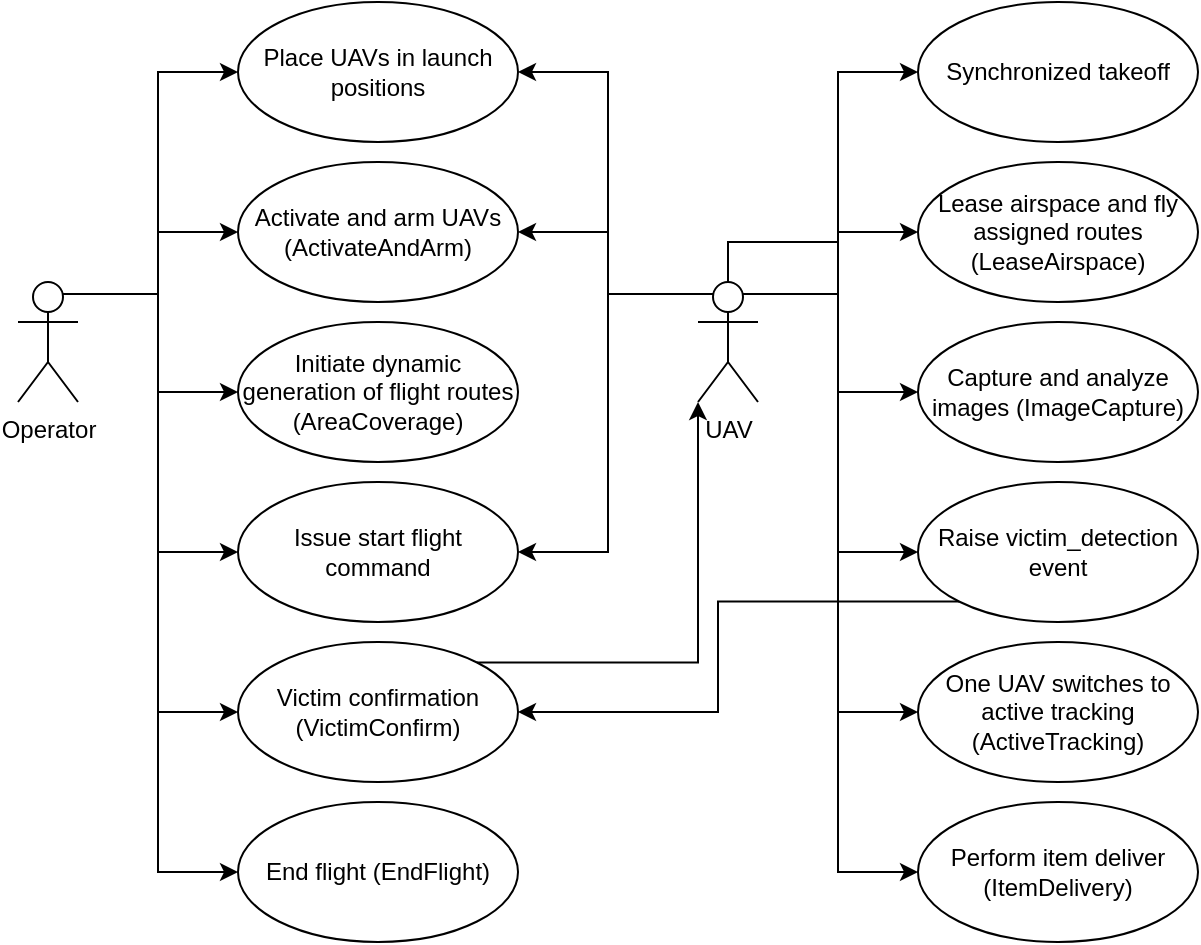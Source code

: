 <mxfile version="22.0.4" type="device">
  <diagram name="Page-1" id="JzSOF6DtSkQbbOb8SGvp">
    <mxGraphModel dx="2074" dy="1178" grid="1" gridSize="10" guides="1" tooltips="1" connect="1" arrows="1" fold="1" page="1" pageScale="1" pageWidth="827" pageHeight="1169" math="0" shadow="0">
      <root>
        <mxCell id="0" />
        <mxCell id="1" parent="0" />
        <mxCell id="k9rH9fcaf9SRxj4JcSs--19" style="edgeStyle=orthogonalEdgeStyle;rounded=0;orthogonalLoop=1;jettySize=auto;html=1;exitX=0.75;exitY=0.1;exitDx=0;exitDy=0;exitPerimeter=0;entryX=0;entryY=0.5;entryDx=0;entryDy=0;" edge="1" parent="1" source="k9rH9fcaf9SRxj4JcSs--16" target="k9rH9fcaf9SRxj4JcSs--18">
          <mxGeometry relative="1" as="geometry" />
        </mxCell>
        <mxCell id="k9rH9fcaf9SRxj4JcSs--21" style="edgeStyle=orthogonalEdgeStyle;rounded=0;orthogonalLoop=1;jettySize=auto;html=1;exitX=0.75;exitY=0.1;exitDx=0;exitDy=0;exitPerimeter=0;entryX=0;entryY=0.5;entryDx=0;entryDy=0;" edge="1" parent="1" source="k9rH9fcaf9SRxj4JcSs--16" target="k9rH9fcaf9SRxj4JcSs--20">
          <mxGeometry relative="1" as="geometry" />
        </mxCell>
        <mxCell id="k9rH9fcaf9SRxj4JcSs--23" style="edgeStyle=orthogonalEdgeStyle;rounded=0;orthogonalLoop=1;jettySize=auto;html=1;exitX=0.75;exitY=0.1;exitDx=0;exitDy=0;exitPerimeter=0;" edge="1" parent="1" source="k9rH9fcaf9SRxj4JcSs--16" target="k9rH9fcaf9SRxj4JcSs--22">
          <mxGeometry relative="1" as="geometry" />
        </mxCell>
        <mxCell id="k9rH9fcaf9SRxj4JcSs--36" style="edgeStyle=orthogonalEdgeStyle;rounded=0;orthogonalLoop=1;jettySize=auto;html=1;exitX=0.75;exitY=0.1;exitDx=0;exitDy=0;exitPerimeter=0;entryX=0;entryY=0.5;entryDx=0;entryDy=0;" edge="1" parent="1" source="k9rH9fcaf9SRxj4JcSs--16" target="k9rH9fcaf9SRxj4JcSs--35">
          <mxGeometry relative="1" as="geometry" />
        </mxCell>
        <mxCell id="k9rH9fcaf9SRxj4JcSs--48" style="edgeStyle=orthogonalEdgeStyle;rounded=0;orthogonalLoop=1;jettySize=auto;html=1;exitX=0.75;exitY=0.1;exitDx=0;exitDy=0;exitPerimeter=0;entryX=0;entryY=0.5;entryDx=0;entryDy=0;" edge="1" parent="1" source="k9rH9fcaf9SRxj4JcSs--16" target="k9rH9fcaf9SRxj4JcSs--47">
          <mxGeometry relative="1" as="geometry" />
        </mxCell>
        <mxCell id="k9rH9fcaf9SRxj4JcSs--60" style="edgeStyle=orthogonalEdgeStyle;rounded=0;orthogonalLoop=1;jettySize=auto;html=1;exitX=0.75;exitY=0.1;exitDx=0;exitDy=0;exitPerimeter=0;entryX=0;entryY=0.5;entryDx=0;entryDy=0;" edge="1" parent="1" source="k9rH9fcaf9SRxj4JcSs--16" target="k9rH9fcaf9SRxj4JcSs--59">
          <mxGeometry relative="1" as="geometry" />
        </mxCell>
        <mxCell id="k9rH9fcaf9SRxj4JcSs--16" value="Operator" style="shape=umlActor;verticalLabelPosition=bottom;verticalAlign=top;html=1;" vertex="1" parent="1">
          <mxGeometry x="90" y="200" width="30" height="60" as="geometry" />
        </mxCell>
        <mxCell id="k9rH9fcaf9SRxj4JcSs--39" style="edgeStyle=orthogonalEdgeStyle;rounded=0;orthogonalLoop=1;jettySize=auto;html=1;exitX=0.75;exitY=0.1;exitDx=0;exitDy=0;exitPerimeter=0;entryX=0;entryY=0.5;entryDx=0;entryDy=0;" edge="1" parent="1" source="k9rH9fcaf9SRxj4JcSs--17" target="k9rH9fcaf9SRxj4JcSs--24">
          <mxGeometry relative="1" as="geometry" />
        </mxCell>
        <mxCell id="k9rH9fcaf9SRxj4JcSs--41" style="edgeStyle=orthogonalEdgeStyle;rounded=0;orthogonalLoop=1;jettySize=auto;html=1;exitX=0.25;exitY=0.1;exitDx=0;exitDy=0;exitPerimeter=0;entryX=1;entryY=0.5;entryDx=0;entryDy=0;" edge="1" parent="1" source="k9rH9fcaf9SRxj4JcSs--17" target="k9rH9fcaf9SRxj4JcSs--18">
          <mxGeometry relative="1" as="geometry" />
        </mxCell>
        <mxCell id="k9rH9fcaf9SRxj4JcSs--42" style="edgeStyle=orthogonalEdgeStyle;rounded=0;orthogonalLoop=1;jettySize=auto;html=1;exitX=0.75;exitY=0.1;exitDx=0;exitDy=0;exitPerimeter=0;entryX=0;entryY=0.5;entryDx=0;entryDy=0;" edge="1" parent="1" source="k9rH9fcaf9SRxj4JcSs--17" target="k9rH9fcaf9SRxj4JcSs--26">
          <mxGeometry relative="1" as="geometry" />
        </mxCell>
        <mxCell id="k9rH9fcaf9SRxj4JcSs--43" style="edgeStyle=orthogonalEdgeStyle;rounded=0;orthogonalLoop=1;jettySize=auto;html=1;exitX=0.75;exitY=0.1;exitDx=0;exitDy=0;exitPerimeter=0;entryX=0;entryY=0.5;entryDx=0;entryDy=0;" edge="1" parent="1" source="k9rH9fcaf9SRxj4JcSs--17" target="k9rH9fcaf9SRxj4JcSs--28">
          <mxGeometry relative="1" as="geometry" />
        </mxCell>
        <mxCell id="k9rH9fcaf9SRxj4JcSs--44" style="edgeStyle=orthogonalEdgeStyle;rounded=0;orthogonalLoop=1;jettySize=auto;html=1;exitX=0.75;exitY=0.1;exitDx=0;exitDy=0;exitPerimeter=0;entryX=0;entryY=0.5;entryDx=0;entryDy=0;" edge="1" parent="1" source="k9rH9fcaf9SRxj4JcSs--17" target="k9rH9fcaf9SRxj4JcSs--30">
          <mxGeometry relative="1" as="geometry" />
        </mxCell>
        <mxCell id="k9rH9fcaf9SRxj4JcSs--45" style="edgeStyle=orthogonalEdgeStyle;rounded=0;orthogonalLoop=1;jettySize=auto;html=1;exitX=0.75;exitY=0.1;exitDx=0;exitDy=0;exitPerimeter=0;entryX=0;entryY=0.5;entryDx=0;entryDy=0;" edge="1" parent="1" source="k9rH9fcaf9SRxj4JcSs--17" target="k9rH9fcaf9SRxj4JcSs--32">
          <mxGeometry relative="1" as="geometry" />
        </mxCell>
        <mxCell id="k9rH9fcaf9SRxj4JcSs--46" style="edgeStyle=orthogonalEdgeStyle;rounded=0;orthogonalLoop=1;jettySize=auto;html=1;exitX=0.25;exitY=0.1;exitDx=0;exitDy=0;exitPerimeter=0;entryX=1;entryY=0.5;entryDx=0;entryDy=0;" edge="1" parent="1" source="k9rH9fcaf9SRxj4JcSs--17" target="k9rH9fcaf9SRxj4JcSs--20">
          <mxGeometry relative="1" as="geometry" />
        </mxCell>
        <mxCell id="k9rH9fcaf9SRxj4JcSs--50" style="edgeStyle=orthogonalEdgeStyle;rounded=0;orthogonalLoop=1;jettySize=auto;html=1;exitX=0.25;exitY=0.1;exitDx=0;exitDy=0;exitPerimeter=0;entryX=1;entryY=0.5;entryDx=0;entryDy=0;" edge="1" parent="1" source="k9rH9fcaf9SRxj4JcSs--17" target="k9rH9fcaf9SRxj4JcSs--47">
          <mxGeometry relative="1" as="geometry" />
        </mxCell>
        <mxCell id="k9rH9fcaf9SRxj4JcSs--58" style="edgeStyle=orthogonalEdgeStyle;rounded=0;orthogonalLoop=1;jettySize=auto;html=1;exitX=0.5;exitY=0;exitDx=0;exitDy=0;exitPerimeter=0;entryX=0;entryY=0.5;entryDx=0;entryDy=0;" edge="1" parent="1" source="k9rH9fcaf9SRxj4JcSs--17" target="k9rH9fcaf9SRxj4JcSs--57">
          <mxGeometry relative="1" as="geometry" />
        </mxCell>
        <mxCell id="k9rH9fcaf9SRxj4JcSs--17" value="UAV" style="shape=umlActor;verticalLabelPosition=bottom;verticalAlign=top;html=1;" vertex="1" parent="1">
          <mxGeometry x="430" y="200" width="30" height="60" as="geometry" />
        </mxCell>
        <mxCell id="k9rH9fcaf9SRxj4JcSs--18" value="Place UAVs in launch positions" style="ellipse;whiteSpace=wrap;html=1;" vertex="1" parent="1">
          <mxGeometry x="200" y="60" width="140" height="70" as="geometry" />
        </mxCell>
        <mxCell id="k9rH9fcaf9SRxj4JcSs--20" value="Activate and arm UAVs (ActivateAndArm)" style="ellipse;whiteSpace=wrap;html=1;" vertex="1" parent="1">
          <mxGeometry x="200" y="140" width="140" height="70" as="geometry" />
        </mxCell>
        <mxCell id="k9rH9fcaf9SRxj4JcSs--22" value="Initiate dynamic generation of flight routes (AreaCoverage)" style="ellipse;whiteSpace=wrap;html=1;" vertex="1" parent="1">
          <mxGeometry x="200" y="220" width="140" height="70" as="geometry" />
        </mxCell>
        <mxCell id="k9rH9fcaf9SRxj4JcSs--24" value="Synchronized takeoff" style="ellipse;whiteSpace=wrap;html=1;" vertex="1" parent="1">
          <mxGeometry x="540" y="60" width="140" height="70" as="geometry" />
        </mxCell>
        <mxCell id="k9rH9fcaf9SRxj4JcSs--26" value="Lease airspace and fly assigned routes (LeaseAirspace)" style="ellipse;whiteSpace=wrap;html=1;" vertex="1" parent="1">
          <mxGeometry x="540" y="140" width="140" height="70" as="geometry" />
        </mxCell>
        <mxCell id="k9rH9fcaf9SRxj4JcSs--28" value="Capture and analyze images (ImageCapture)" style="ellipse;whiteSpace=wrap;html=1;" vertex="1" parent="1">
          <mxGeometry x="540" y="220" width="140" height="70" as="geometry" />
        </mxCell>
        <mxCell id="k9rH9fcaf9SRxj4JcSs--54" style="edgeStyle=orthogonalEdgeStyle;rounded=0;orthogonalLoop=1;jettySize=auto;html=1;exitX=0;exitY=1;exitDx=0;exitDy=0;entryX=1;entryY=0.5;entryDx=0;entryDy=0;" edge="1" parent="1" source="k9rH9fcaf9SRxj4JcSs--30" target="k9rH9fcaf9SRxj4JcSs--35">
          <mxGeometry relative="1" as="geometry" />
        </mxCell>
        <mxCell id="k9rH9fcaf9SRxj4JcSs--30" value="Raise victim_detection event" style="ellipse;whiteSpace=wrap;html=1;" vertex="1" parent="1">
          <mxGeometry x="540" y="300" width="140" height="70" as="geometry" />
        </mxCell>
        <mxCell id="k9rH9fcaf9SRxj4JcSs--32" value="One UAV switches to active tracking (ActiveTracking)" style="ellipse;whiteSpace=wrap;html=1;" vertex="1" parent="1">
          <mxGeometry x="540" y="380" width="140" height="70" as="geometry" />
        </mxCell>
        <mxCell id="k9rH9fcaf9SRxj4JcSs--35" value="Victim confirmation (VictimConfirm)" style="ellipse;whiteSpace=wrap;html=1;" vertex="1" parent="1">
          <mxGeometry x="200" y="380" width="140" height="70" as="geometry" />
        </mxCell>
        <mxCell id="k9rH9fcaf9SRxj4JcSs--47" value="Issue start flight command" style="ellipse;whiteSpace=wrap;html=1;" vertex="1" parent="1">
          <mxGeometry x="200" y="300" width="140" height="70" as="geometry" />
        </mxCell>
        <mxCell id="k9rH9fcaf9SRxj4JcSs--56" style="edgeStyle=orthogonalEdgeStyle;rounded=0;orthogonalLoop=1;jettySize=auto;html=1;exitX=1;exitY=0;exitDx=0;exitDy=0;entryX=0;entryY=1;entryDx=0;entryDy=0;entryPerimeter=0;" edge="1" parent="1" source="k9rH9fcaf9SRxj4JcSs--35" target="k9rH9fcaf9SRxj4JcSs--17">
          <mxGeometry relative="1" as="geometry" />
        </mxCell>
        <mxCell id="k9rH9fcaf9SRxj4JcSs--57" value="Perform item deliver (ItemDelivery)" style="ellipse;whiteSpace=wrap;html=1;" vertex="1" parent="1">
          <mxGeometry x="540" y="460" width="140" height="70" as="geometry" />
        </mxCell>
        <mxCell id="k9rH9fcaf9SRxj4JcSs--59" value="End flight (EndFlight)" style="ellipse;whiteSpace=wrap;html=1;" vertex="1" parent="1">
          <mxGeometry x="200" y="460" width="140" height="70" as="geometry" />
        </mxCell>
      </root>
    </mxGraphModel>
  </diagram>
</mxfile>
